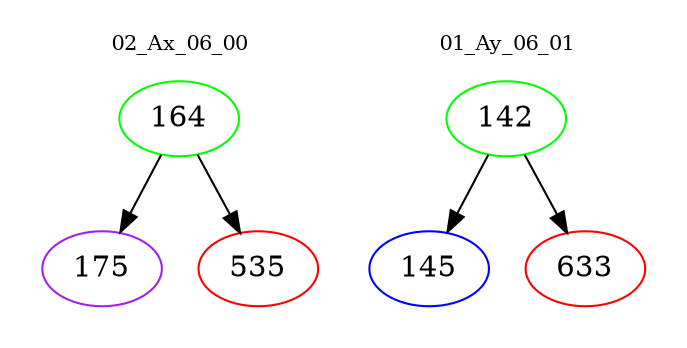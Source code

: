 digraph{
subgraph cluster_0 {
color = white
label = "02_Ax_06_00";
fontsize=10;
T0_164 [label="164", color="green"]
T0_164 -> T0_175 [color="black"]
T0_175 [label="175", color="purple"]
T0_164 -> T0_535 [color="black"]
T0_535 [label="535", color="red"]
}
subgraph cluster_1 {
color = white
label = "01_Ay_06_01";
fontsize=10;
T1_142 [label="142", color="green"]
T1_142 -> T1_145 [color="black"]
T1_145 [label="145", color="blue"]
T1_142 -> T1_633 [color="black"]
T1_633 [label="633", color="red"]
}
}
